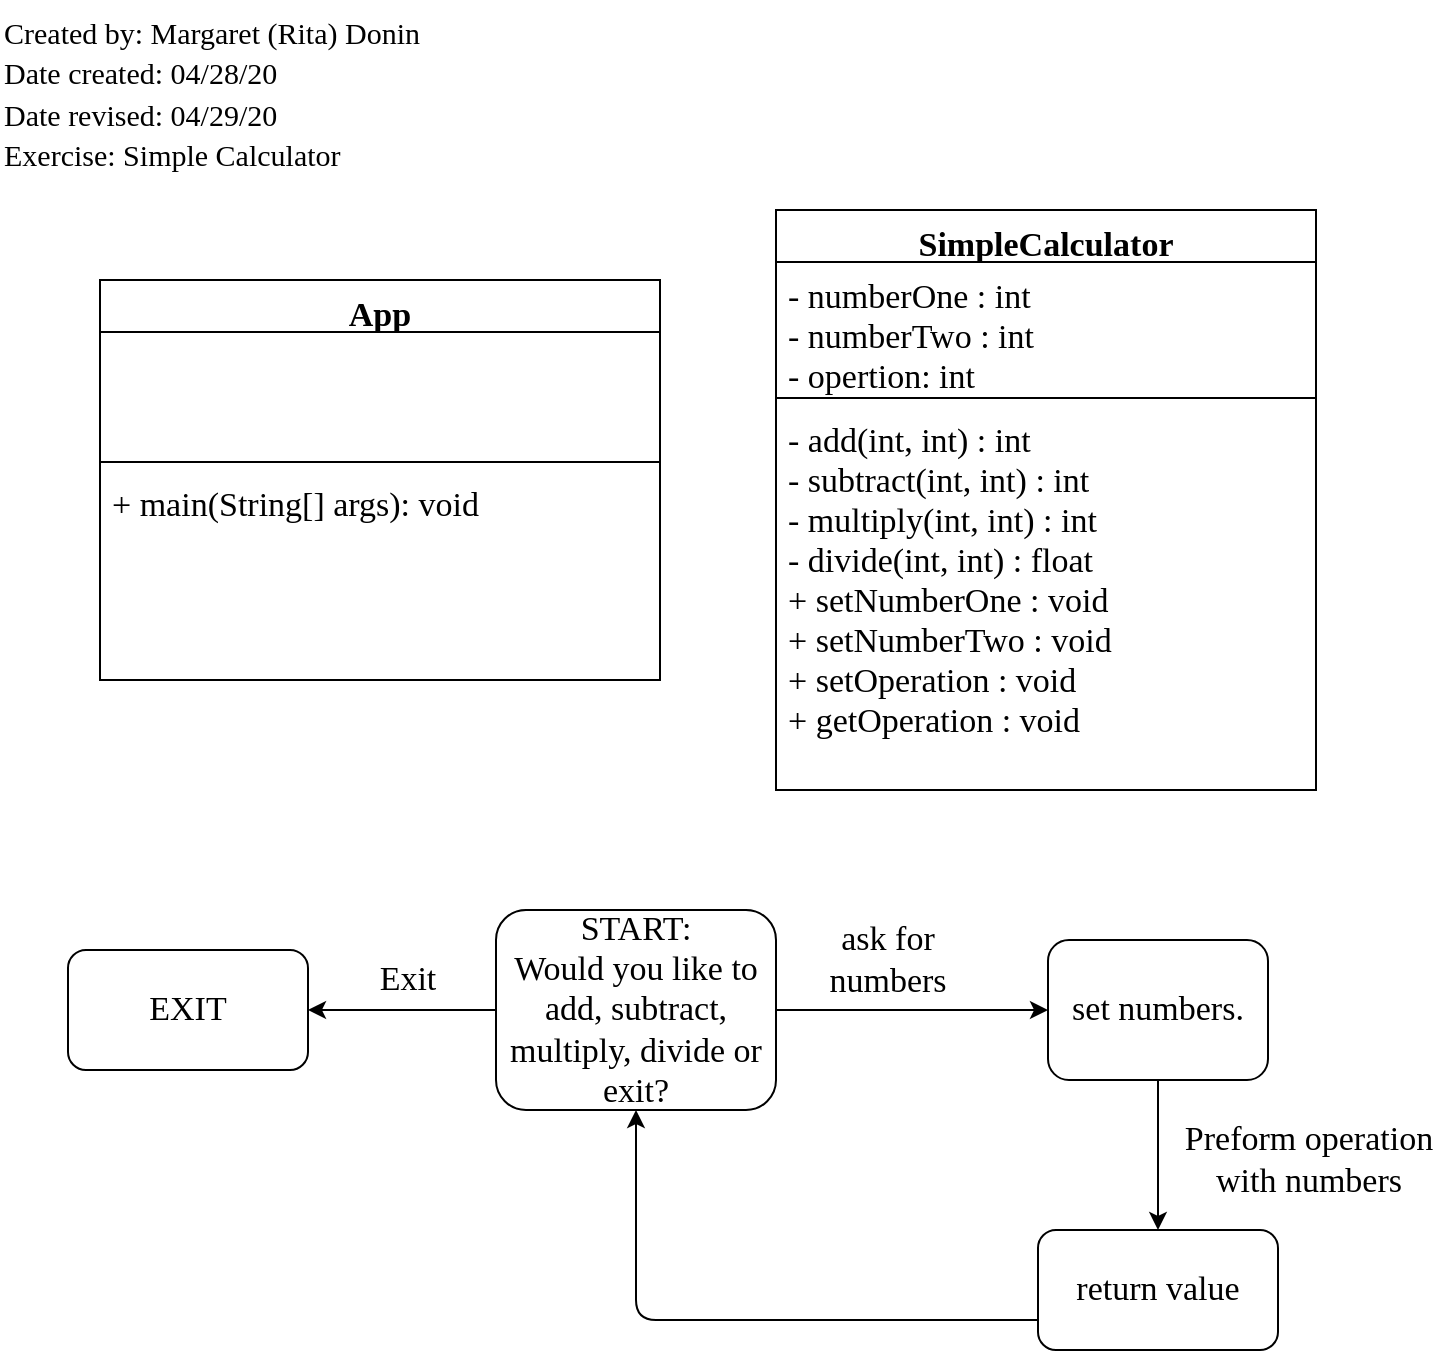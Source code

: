 <mxfile version="13.0.1" type="device"><diagram id="C5RBs43oDa-KdzZeNtuy" name="Page-1"><mxGraphModel dx="1038" dy="607" grid="1" gridSize="10" guides="1" tooltips="1" connect="1" arrows="1" fold="1" page="1" pageScale="1" pageWidth="827" pageHeight="1169" background="none" math="0" shadow="0"><root><mxCell id="WIyWlLk6GJQsqaUBKTNV-0"/><mxCell id="WIyWlLk6GJQsqaUBKTNV-1" parent="WIyWlLk6GJQsqaUBKTNV-0"/><mxCell id="7smta-ERMmvo8Mzkf3Dy-76" style="edgeStyle=orthogonalEdgeStyle;rounded=0;orthogonalLoop=1;jettySize=auto;html=1;exitX=0.5;exitY=1;exitDx=0;exitDy=0;fontFamily=Times New Roman;fontSize=17;" parent="WIyWlLk6GJQsqaUBKTNV-1" edge="1"><mxGeometry relative="1" as="geometry"><mxPoint x="279.0" y="480" as="sourcePoint"/><mxPoint x="279.0" y="480" as="targetPoint"/></mxGeometry></mxCell><mxCell id="7smta-ERMmvo8Mzkf3Dy-102" value="&lt;font style=&quot;font-size: 15px&quot;&gt;Created by: Margaret (Rita) Donin&lt;br&gt;Date created: 04/28/20&lt;br&gt;Date revised: 04/29/20&lt;br&gt;Exercise: Simple Calculator&lt;br&gt;&lt;/font&gt;" style="text;html=1;strokeColor=none;fillColor=none;align=left;verticalAlign=top;whiteSpace=wrap;rounded=0;dashed=1;fontFamily=Times New Roman;fontSize=17;labelBackgroundColor=none;" parent="WIyWlLk6GJQsqaUBKTNV-1" vertex="1"><mxGeometry x="40" y="40" width="280" height="80" as="geometry"/></mxCell><mxCell id="7smta-ERMmvo8Mzkf3Dy-103" value="START:&lt;br&gt;Would you like to add, subtract, multiply, divide or exit?" style="rounded=1;whiteSpace=wrap;html=1;labelBackgroundColor=none;gradientColor=none;fontFamily=Times New Roman;fontSize=17;align=center;" parent="WIyWlLk6GJQsqaUBKTNV-1" vertex="1"><mxGeometry x="288" y="495" width="140" height="100" as="geometry"/></mxCell><mxCell id="7smta-ERMmvo8Mzkf3Dy-106" value="" style="endArrow=classic;html=1;fontFamily=Times New Roman;fontSize=17;exitX=1;exitY=0.5;exitDx=0;exitDy=0;entryX=0;entryY=0.5;entryDx=0;entryDy=0;" parent="WIyWlLk6GJQsqaUBKTNV-1" source="7smta-ERMmvo8Mzkf3Dy-103" target="7smta-ERMmvo8Mzkf3Dy-110" edge="1"><mxGeometry width="50" height="50" relative="1" as="geometry"><mxPoint x="294" y="605" as="sourcePoint"/><mxPoint x="344" y="545" as="targetPoint"/></mxGeometry></mxCell><mxCell id="7smta-ERMmvo8Mzkf3Dy-107" value="EXIT" style="rounded=1;whiteSpace=wrap;html=1;labelBackgroundColor=none;gradientColor=none;fontFamily=Times New Roman;fontSize=17;align=center;" parent="WIyWlLk6GJQsqaUBKTNV-1" vertex="1"><mxGeometry x="74" y="515" width="120" height="60" as="geometry"/></mxCell><mxCell id="7smta-ERMmvo8Mzkf3Dy-108" value="Exit" style="text;html=1;strokeColor=none;fillColor=none;align=center;verticalAlign=middle;whiteSpace=wrap;rounded=0;labelBackgroundColor=none;fontFamily=Times New Roman;fontSize=17;" parent="WIyWlLk6GJQsqaUBKTNV-1" vertex="1"><mxGeometry x="224" y="515" width="40" height="30" as="geometry"/></mxCell><mxCell id="7smta-ERMmvo8Mzkf3Dy-109" value="" style="endArrow=classic;html=1;fontFamily=Times New Roman;fontSize=17;exitX=0;exitY=0.5;exitDx=0;exitDy=0;entryX=1;entryY=0.5;entryDx=0;entryDy=0;" parent="WIyWlLk6GJQsqaUBKTNV-1" source="7smta-ERMmvo8Mzkf3Dy-103" target="7smta-ERMmvo8Mzkf3Dy-107" edge="1"><mxGeometry width="50" height="50" relative="1" as="geometry"><mxPoint x="194" y="695" as="sourcePoint"/><mxPoint x="194" y="625" as="targetPoint"/></mxGeometry></mxCell><mxCell id="7smta-ERMmvo8Mzkf3Dy-110" value="set numbers." style="rounded=1;whiteSpace=wrap;html=1;labelBackgroundColor=none;gradientColor=none;fontFamily=Times New Roman;fontSize=17;align=center;" parent="WIyWlLk6GJQsqaUBKTNV-1" vertex="1"><mxGeometry x="564" y="510" width="110" height="70" as="geometry"/></mxCell><mxCell id="7smta-ERMmvo8Mzkf3Dy-111" value="" style="endArrow=classic;html=1;fontFamily=Times New Roman;fontSize=17;exitX=0.5;exitY=1;exitDx=0;exitDy=0;entryX=0.5;entryY=0;entryDx=0;entryDy=0;" parent="WIyWlLk6GJQsqaUBKTNV-1" source="7smta-ERMmvo8Mzkf3Dy-110" target="7smta-ERMmvo8Mzkf3Dy-116" edge="1"><mxGeometry width="50" height="50" relative="1" as="geometry"><mxPoint x="369" y="715" as="sourcePoint"/><mxPoint x="559" y="660" as="targetPoint"/></mxGeometry></mxCell><mxCell id="7smta-ERMmvo8Mzkf3Dy-115" value="Preform operation&lt;br&gt;with numbers" style="text;html=1;align=center;verticalAlign=middle;resizable=0;points=[];autosize=1;fontSize=17;fontFamily=Times New Roman;" parent="WIyWlLk6GJQsqaUBKTNV-1" vertex="1"><mxGeometry x="624" y="595" width="140" height="50" as="geometry"/></mxCell><mxCell id="7smta-ERMmvo8Mzkf3Dy-116" value="return value" style="rounded=1;whiteSpace=wrap;html=1;labelBackgroundColor=none;gradientColor=none;fontFamily=Times New Roman;fontSize=17;align=center;" parent="WIyWlLk6GJQsqaUBKTNV-1" vertex="1"><mxGeometry x="559" y="655" width="120" height="60" as="geometry"/></mxCell><mxCell id="7smta-ERMmvo8Mzkf3Dy-117" value="" style="endArrow=classic;html=1;fontFamily=Times New Roman;fontSize=17;exitX=0;exitY=0.75;exitDx=0;exitDy=0;entryX=0.5;entryY=1;entryDx=0;entryDy=0;" parent="WIyWlLk6GJQsqaUBKTNV-1" source="7smta-ERMmvo8Mzkf3Dy-116" target="7smta-ERMmvo8Mzkf3Dy-103" edge="1"><mxGeometry width="50" height="50" relative="1" as="geometry"><mxPoint x="438" y="555" as="sourcePoint"/><mxPoint x="529" y="555" as="targetPoint"/><Array as="points"><mxPoint x="358" y="700"/></Array></mxGeometry></mxCell><mxCell id="7smta-ERMmvo8Mzkf3Dy-118" value="ask for numbers" style="text;html=1;strokeColor=none;fillColor=none;align=center;verticalAlign=middle;whiteSpace=wrap;rounded=0;labelBackgroundColor=none;fontFamily=Times New Roman;fontSize=17;" parent="WIyWlLk6GJQsqaUBKTNV-1" vertex="1"><mxGeometry x="464" y="505" width="40" height="30" as="geometry"/></mxCell><mxCell id="7smta-ERMmvo8Mzkf3Dy-2" value="SimpleCalculator" style="swimlane;fontStyle=1;align=center;verticalAlign=top;childLayout=stackLayout;horizontal=1;startSize=26;horizontalStack=0;resizeParent=1;resizeParentMax=0;resizeLast=0;collapsible=1;marginBottom=0;fontFamily=Times New Roman;fontSize=17;swimlaneFillColor=none;gradientColor=none;" parent="WIyWlLk6GJQsqaUBKTNV-1" vertex="1"><mxGeometry x="428" y="145" width="270" height="290" as="geometry"/></mxCell><mxCell id="7smta-ERMmvo8Mzkf3Dy-3" value="- numberOne : int&#10;- numberTwo : int&#10;- opertion: int" style="text;strokeColor=none;fillColor=none;align=left;verticalAlign=top;spacingLeft=4;spacingRight=4;overflow=hidden;rotatable=0;points=[[0,0.5],[1,0.5]];portConstraint=eastwest;fontFamily=Times New Roman;fontSize=17;" parent="7smta-ERMmvo8Mzkf3Dy-2" vertex="1"><mxGeometry y="26" width="270" height="64" as="geometry"/></mxCell><mxCell id="7smta-ERMmvo8Mzkf3Dy-4" value="" style="line;strokeWidth=1;fillColor=none;align=left;verticalAlign=middle;spacingTop=-1;spacingLeft=3;spacingRight=3;rotatable=0;labelPosition=right;points=[];portConstraint=eastwest;fontFamily=Times New Roman;fontSize=17;" parent="7smta-ERMmvo8Mzkf3Dy-2" vertex="1"><mxGeometry y="90" width="270" height="8" as="geometry"/></mxCell><mxCell id="7smta-ERMmvo8Mzkf3Dy-5" value="- add(int, int) : int&#10;- subtract(int, int) : int&#10;- multiply(int, int) : int&#10;- divide(int, int) : float&#10;+ setNumberOne : void&#10;+ setNumberTwo : void&#10;+ setOperation : void&#10;+ getOperation : void" style="text;strokeColor=none;fillColor=none;align=left;verticalAlign=top;spacingLeft=4;spacingRight=4;overflow=hidden;rotatable=0;points=[[0,0.5],[1,0.5]];portConstraint=eastwest;fontFamily=Times New Roman;fontSize=17;" parent="7smta-ERMmvo8Mzkf3Dy-2" vertex="1"><mxGeometry y="98" width="270" height="192" as="geometry"/></mxCell><mxCell id="7smta-ERMmvo8Mzkf3Dy-12" value="App" style="swimlane;fontStyle=1;align=center;verticalAlign=top;childLayout=stackLayout;horizontal=1;startSize=26;horizontalStack=0;resizeParent=1;resizeParentMax=0;resizeLast=0;collapsible=1;marginBottom=0;fontFamily=Times New Roman;fontSize=17;" parent="WIyWlLk6GJQsqaUBKTNV-1" vertex="1"><mxGeometry x="90" y="180" width="280" height="200" as="geometry"/></mxCell><mxCell id="7smta-ERMmvo8Mzkf3Dy-13" value="      " style="text;strokeColor=none;fillColor=none;align=left;verticalAlign=top;spacingLeft=4;spacingRight=4;overflow=hidden;rotatable=0;points=[[0,0.5],[1,0.5]];portConstraint=eastwest;fontFamily=Times New Roman;fontSize=17;" parent="7smta-ERMmvo8Mzkf3Dy-12" vertex="1"><mxGeometry y="26" width="280" height="61" as="geometry"/></mxCell><mxCell id="7smta-ERMmvo8Mzkf3Dy-14" value="" style="line;strokeWidth=1;fillColor=none;align=left;verticalAlign=middle;spacingTop=-1;spacingLeft=3;spacingRight=3;rotatable=0;labelPosition=right;points=[];portConstraint=eastwest;fontFamily=Times New Roman;fontSize=17;" parent="7smta-ERMmvo8Mzkf3Dy-12" vertex="1"><mxGeometry y="87" width="280" height="8" as="geometry"/></mxCell><mxCell id="7smta-ERMmvo8Mzkf3Dy-15" value="+ main(String[] args): void" style="text;strokeColor=none;fillColor=none;align=left;verticalAlign=top;spacingLeft=4;spacingRight=4;overflow=hidden;rotatable=0;points=[[0,0.5],[1,0.5]];portConstraint=eastwest;fontFamily=Times New Roman;fontSize=17;" parent="7smta-ERMmvo8Mzkf3Dy-12" vertex="1"><mxGeometry y="95" width="280" height="105" as="geometry"/></mxCell></root></mxGraphModel></diagram></mxfile>
